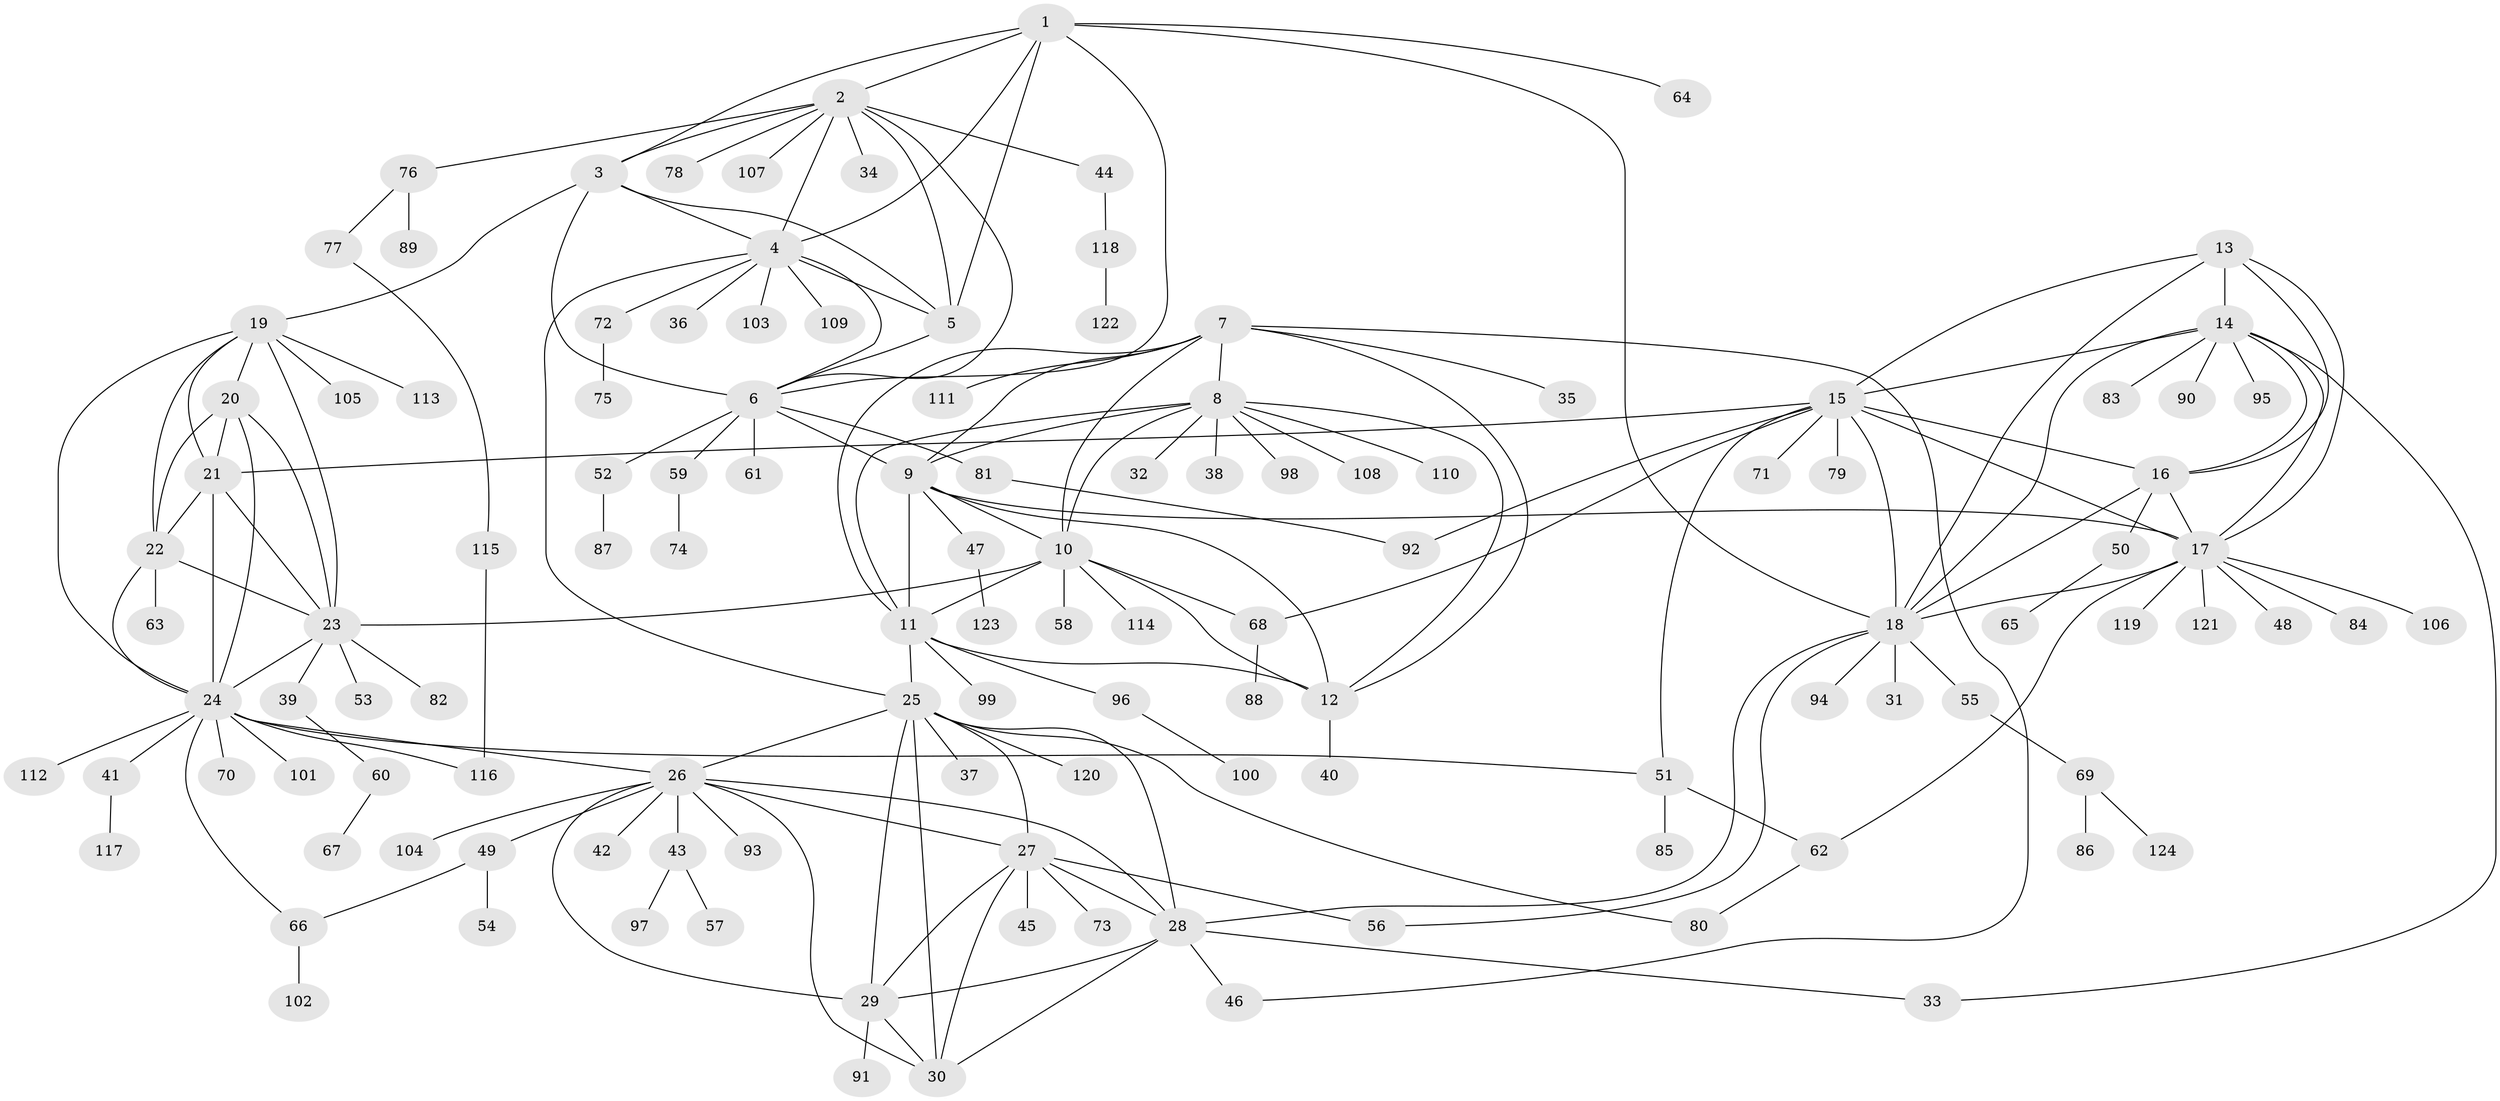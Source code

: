 // coarse degree distribution, {5: 0.08064516129032258, 6: 0.06451612903225806, 7: 0.08064516129032258, 8: 0.08064516129032258, 9: 0.04838709677419355, 4: 0.06451612903225806, 1: 0.3548387096774194, 2: 0.1774193548387097, 3: 0.04838709677419355}
// Generated by graph-tools (version 1.1) at 2025/52/03/04/25 22:52:36]
// undirected, 124 vertices, 189 edges
graph export_dot {
  node [color=gray90,style=filled];
  1;
  2;
  3;
  4;
  5;
  6;
  7;
  8;
  9;
  10;
  11;
  12;
  13;
  14;
  15;
  16;
  17;
  18;
  19;
  20;
  21;
  22;
  23;
  24;
  25;
  26;
  27;
  28;
  29;
  30;
  31;
  32;
  33;
  34;
  35;
  36;
  37;
  38;
  39;
  40;
  41;
  42;
  43;
  44;
  45;
  46;
  47;
  48;
  49;
  50;
  51;
  52;
  53;
  54;
  55;
  56;
  57;
  58;
  59;
  60;
  61;
  62;
  63;
  64;
  65;
  66;
  67;
  68;
  69;
  70;
  71;
  72;
  73;
  74;
  75;
  76;
  77;
  78;
  79;
  80;
  81;
  82;
  83;
  84;
  85;
  86;
  87;
  88;
  89;
  90;
  91;
  92;
  93;
  94;
  95;
  96;
  97;
  98;
  99;
  100;
  101;
  102;
  103;
  104;
  105;
  106;
  107;
  108;
  109;
  110;
  111;
  112;
  113;
  114;
  115;
  116;
  117;
  118;
  119;
  120;
  121;
  122;
  123;
  124;
  1 -- 2;
  1 -- 3;
  1 -- 4;
  1 -- 5;
  1 -- 6;
  1 -- 18;
  1 -- 64;
  2 -- 3;
  2 -- 4;
  2 -- 5;
  2 -- 6;
  2 -- 34;
  2 -- 44;
  2 -- 76;
  2 -- 78;
  2 -- 107;
  3 -- 4;
  3 -- 5;
  3 -- 6;
  3 -- 19;
  4 -- 5;
  4 -- 6;
  4 -- 25;
  4 -- 36;
  4 -- 72;
  4 -- 103;
  4 -- 109;
  5 -- 6;
  6 -- 9;
  6 -- 52;
  6 -- 59;
  6 -- 61;
  6 -- 81;
  7 -- 8;
  7 -- 9;
  7 -- 10;
  7 -- 11;
  7 -- 12;
  7 -- 35;
  7 -- 46;
  7 -- 111;
  8 -- 9;
  8 -- 10;
  8 -- 11;
  8 -- 12;
  8 -- 32;
  8 -- 38;
  8 -- 98;
  8 -- 108;
  8 -- 110;
  9 -- 10;
  9 -- 11;
  9 -- 12;
  9 -- 17;
  9 -- 47;
  10 -- 11;
  10 -- 12;
  10 -- 23;
  10 -- 58;
  10 -- 68;
  10 -- 114;
  11 -- 12;
  11 -- 25;
  11 -- 96;
  11 -- 99;
  12 -- 40;
  13 -- 14;
  13 -- 15;
  13 -- 16;
  13 -- 17;
  13 -- 18;
  14 -- 15;
  14 -- 16;
  14 -- 17;
  14 -- 18;
  14 -- 33;
  14 -- 83;
  14 -- 90;
  14 -- 95;
  15 -- 16;
  15 -- 17;
  15 -- 18;
  15 -- 21;
  15 -- 51;
  15 -- 68;
  15 -- 71;
  15 -- 79;
  15 -- 92;
  16 -- 17;
  16 -- 18;
  16 -- 50;
  17 -- 18;
  17 -- 48;
  17 -- 62;
  17 -- 84;
  17 -- 106;
  17 -- 119;
  17 -- 121;
  18 -- 28;
  18 -- 31;
  18 -- 55;
  18 -- 56;
  18 -- 94;
  19 -- 20;
  19 -- 21;
  19 -- 22;
  19 -- 23;
  19 -- 24;
  19 -- 105;
  19 -- 113;
  20 -- 21;
  20 -- 22;
  20 -- 23;
  20 -- 24;
  21 -- 22;
  21 -- 23;
  21 -- 24;
  22 -- 23;
  22 -- 24;
  22 -- 63;
  23 -- 24;
  23 -- 39;
  23 -- 53;
  23 -- 82;
  24 -- 26;
  24 -- 41;
  24 -- 51;
  24 -- 66;
  24 -- 70;
  24 -- 101;
  24 -- 112;
  24 -- 116;
  25 -- 26;
  25 -- 27;
  25 -- 28;
  25 -- 29;
  25 -- 30;
  25 -- 37;
  25 -- 80;
  25 -- 120;
  26 -- 27;
  26 -- 28;
  26 -- 29;
  26 -- 30;
  26 -- 42;
  26 -- 43;
  26 -- 49;
  26 -- 93;
  26 -- 104;
  27 -- 28;
  27 -- 29;
  27 -- 30;
  27 -- 45;
  27 -- 56;
  27 -- 73;
  28 -- 29;
  28 -- 30;
  28 -- 33;
  28 -- 46;
  29 -- 30;
  29 -- 91;
  39 -- 60;
  41 -- 117;
  43 -- 57;
  43 -- 97;
  44 -- 118;
  47 -- 123;
  49 -- 54;
  49 -- 66;
  50 -- 65;
  51 -- 62;
  51 -- 85;
  52 -- 87;
  55 -- 69;
  59 -- 74;
  60 -- 67;
  62 -- 80;
  66 -- 102;
  68 -- 88;
  69 -- 86;
  69 -- 124;
  72 -- 75;
  76 -- 77;
  76 -- 89;
  77 -- 115;
  81 -- 92;
  96 -- 100;
  115 -- 116;
  118 -- 122;
}
